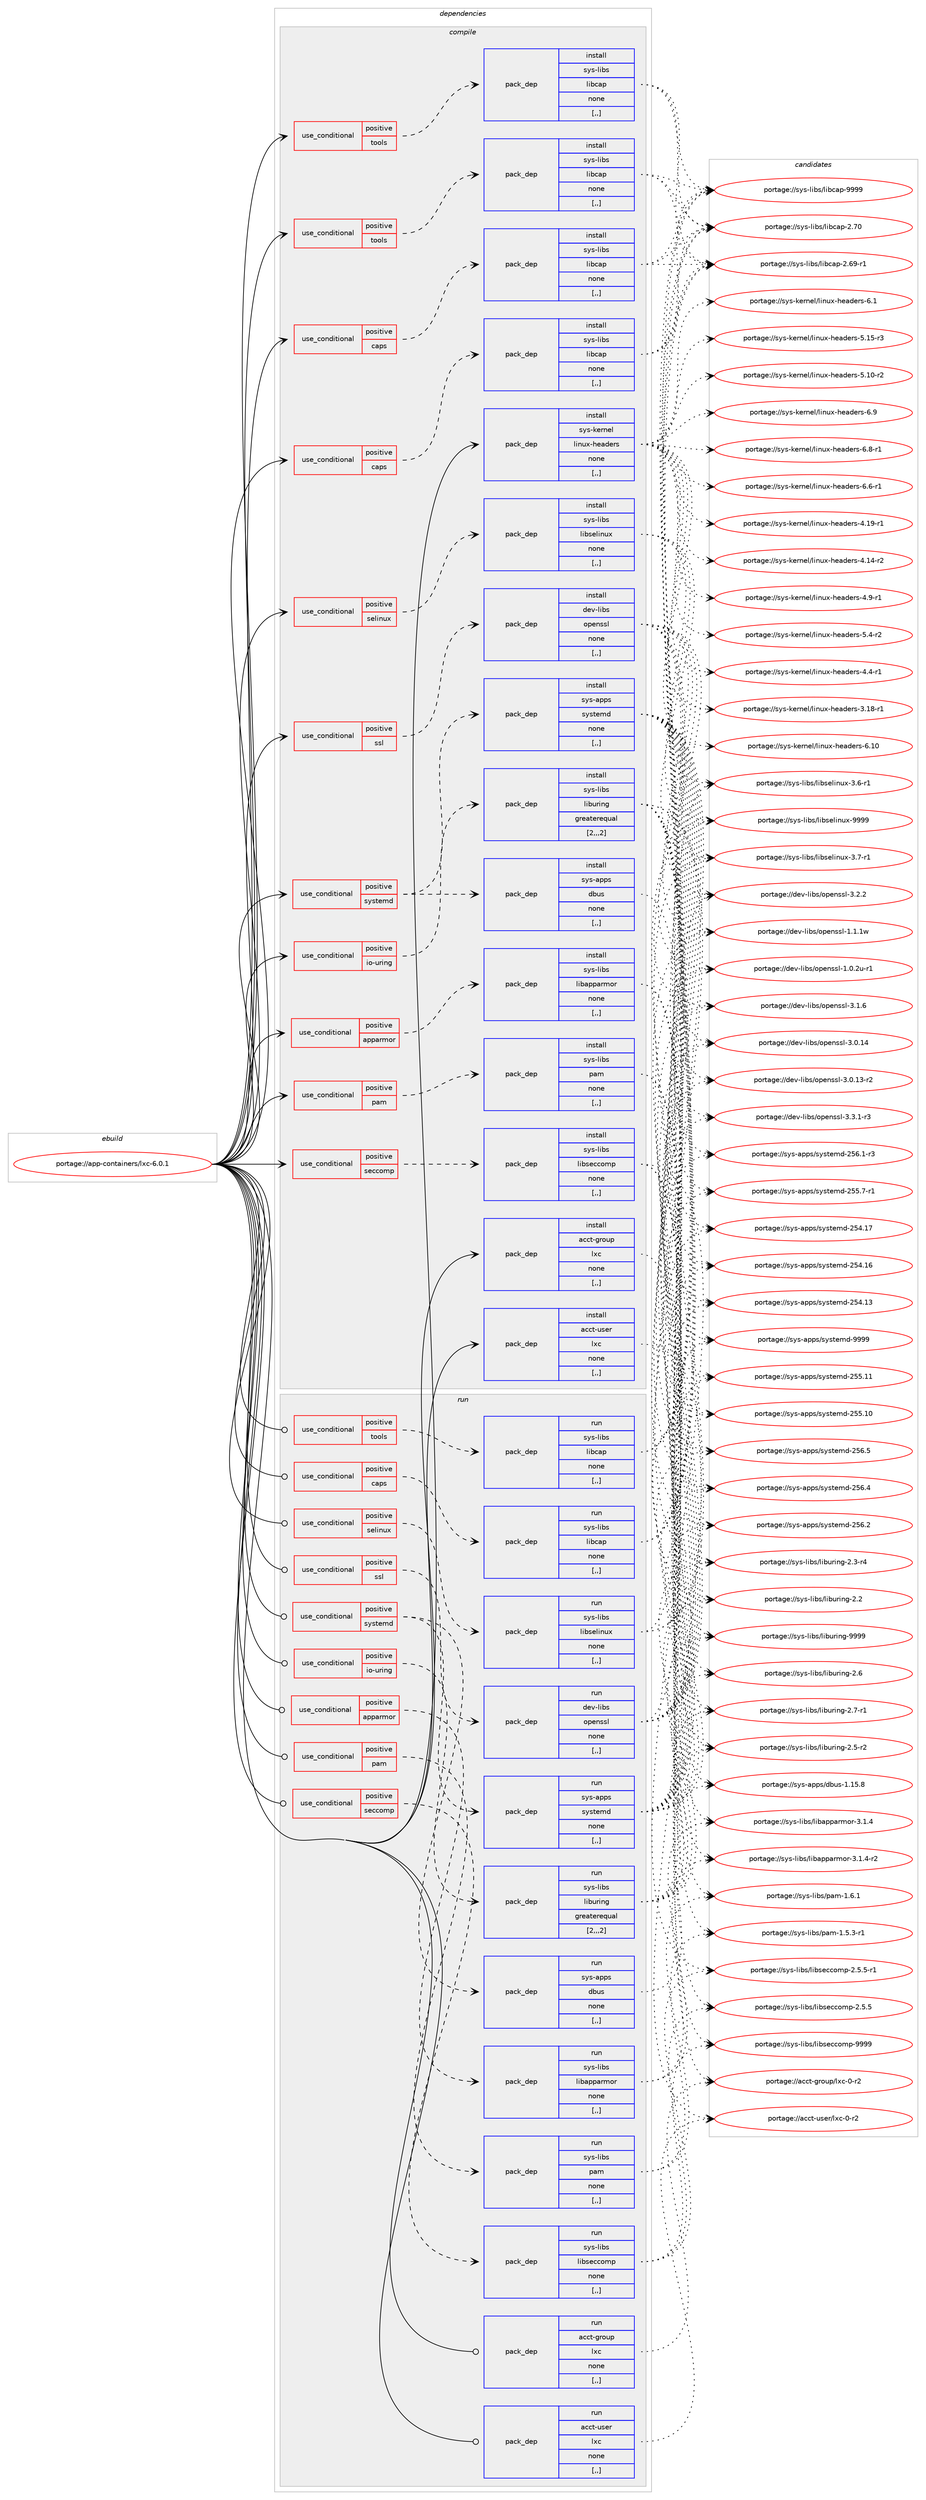 digraph prolog {

# *************
# Graph options
# *************

newrank=true;
concentrate=true;
compound=true;
graph [rankdir=LR,fontname=Helvetica,fontsize=10,ranksep=1.5];#, ranksep=2.5, nodesep=0.2];
edge  [arrowhead=vee];
node  [fontname=Helvetica,fontsize=10];

# **********
# The ebuild
# **********

subgraph cluster_leftcol {
color=gray;
label=<<i>ebuild</i>>;
id [label="portage://app-containers/lxc-6.0.1", color=red, width=4, href="../app-containers/lxc-6.0.1.svg"];
}

# ****************
# The dependencies
# ****************

subgraph cluster_midcol {
color=gray;
label=<<i>dependencies</i>>;
subgraph cluster_compile {
fillcolor="#eeeeee";
style=filled;
label=<<i>compile</i>>;
subgraph cond132975 {
dependency505365 [label=<<TABLE BORDER="0" CELLBORDER="1" CELLSPACING="0" CELLPADDING="4"><TR><TD ROWSPAN="3" CELLPADDING="10">use_conditional</TD></TR><TR><TD>positive</TD></TR><TR><TD>apparmor</TD></TR></TABLE>>, shape=none, color=red];
subgraph pack368727 {
dependency505366 [label=<<TABLE BORDER="0" CELLBORDER="1" CELLSPACING="0" CELLPADDING="4" WIDTH="220"><TR><TD ROWSPAN="6" CELLPADDING="30">pack_dep</TD></TR><TR><TD WIDTH="110">install</TD></TR><TR><TD>sys-libs</TD></TR><TR><TD>libapparmor</TD></TR><TR><TD>none</TD></TR><TR><TD>[,,]</TD></TR></TABLE>>, shape=none, color=blue];
}
dependency505365:e -> dependency505366:w [weight=20,style="dashed",arrowhead="vee"];
}
id:e -> dependency505365:w [weight=20,style="solid",arrowhead="vee"];
subgraph cond132976 {
dependency505367 [label=<<TABLE BORDER="0" CELLBORDER="1" CELLSPACING="0" CELLPADDING="4"><TR><TD ROWSPAN="3" CELLPADDING="10">use_conditional</TD></TR><TR><TD>positive</TD></TR><TR><TD>caps</TD></TR></TABLE>>, shape=none, color=red];
subgraph pack368728 {
dependency505368 [label=<<TABLE BORDER="0" CELLBORDER="1" CELLSPACING="0" CELLPADDING="4" WIDTH="220"><TR><TD ROWSPAN="6" CELLPADDING="30">pack_dep</TD></TR><TR><TD WIDTH="110">install</TD></TR><TR><TD>sys-libs</TD></TR><TR><TD>libcap</TD></TR><TR><TD>none</TD></TR><TR><TD>[,,]</TD></TR></TABLE>>, shape=none, color=blue];
}
dependency505367:e -> dependency505368:w [weight=20,style="dashed",arrowhead="vee"];
}
id:e -> dependency505367:w [weight=20,style="solid",arrowhead="vee"];
subgraph cond132977 {
dependency505369 [label=<<TABLE BORDER="0" CELLBORDER="1" CELLSPACING="0" CELLPADDING="4"><TR><TD ROWSPAN="3" CELLPADDING="10">use_conditional</TD></TR><TR><TD>positive</TD></TR><TR><TD>caps</TD></TR></TABLE>>, shape=none, color=red];
subgraph pack368729 {
dependency505370 [label=<<TABLE BORDER="0" CELLBORDER="1" CELLSPACING="0" CELLPADDING="4" WIDTH="220"><TR><TD ROWSPAN="6" CELLPADDING="30">pack_dep</TD></TR><TR><TD WIDTH="110">install</TD></TR><TR><TD>sys-libs</TD></TR><TR><TD>libcap</TD></TR><TR><TD>none</TD></TR><TR><TD>[,,]</TD></TR></TABLE>>, shape=none, color=blue];
}
dependency505369:e -> dependency505370:w [weight=20,style="dashed",arrowhead="vee"];
}
id:e -> dependency505369:w [weight=20,style="solid",arrowhead="vee"];
subgraph cond132978 {
dependency505371 [label=<<TABLE BORDER="0" CELLBORDER="1" CELLSPACING="0" CELLPADDING="4"><TR><TD ROWSPAN="3" CELLPADDING="10">use_conditional</TD></TR><TR><TD>positive</TD></TR><TR><TD>io-uring</TD></TR></TABLE>>, shape=none, color=red];
subgraph pack368730 {
dependency505372 [label=<<TABLE BORDER="0" CELLBORDER="1" CELLSPACING="0" CELLPADDING="4" WIDTH="220"><TR><TD ROWSPAN="6" CELLPADDING="30">pack_dep</TD></TR><TR><TD WIDTH="110">install</TD></TR><TR><TD>sys-libs</TD></TR><TR><TD>liburing</TD></TR><TR><TD>greaterequal</TD></TR><TR><TD>[2,,,2]</TD></TR></TABLE>>, shape=none, color=blue];
}
dependency505371:e -> dependency505372:w [weight=20,style="dashed",arrowhead="vee"];
}
id:e -> dependency505371:w [weight=20,style="solid",arrowhead="vee"];
subgraph cond132979 {
dependency505373 [label=<<TABLE BORDER="0" CELLBORDER="1" CELLSPACING="0" CELLPADDING="4"><TR><TD ROWSPAN="3" CELLPADDING="10">use_conditional</TD></TR><TR><TD>positive</TD></TR><TR><TD>pam</TD></TR></TABLE>>, shape=none, color=red];
subgraph pack368731 {
dependency505374 [label=<<TABLE BORDER="0" CELLBORDER="1" CELLSPACING="0" CELLPADDING="4" WIDTH="220"><TR><TD ROWSPAN="6" CELLPADDING="30">pack_dep</TD></TR><TR><TD WIDTH="110">install</TD></TR><TR><TD>sys-libs</TD></TR><TR><TD>pam</TD></TR><TR><TD>none</TD></TR><TR><TD>[,,]</TD></TR></TABLE>>, shape=none, color=blue];
}
dependency505373:e -> dependency505374:w [weight=20,style="dashed",arrowhead="vee"];
}
id:e -> dependency505373:w [weight=20,style="solid",arrowhead="vee"];
subgraph cond132980 {
dependency505375 [label=<<TABLE BORDER="0" CELLBORDER="1" CELLSPACING="0" CELLPADDING="4"><TR><TD ROWSPAN="3" CELLPADDING="10">use_conditional</TD></TR><TR><TD>positive</TD></TR><TR><TD>seccomp</TD></TR></TABLE>>, shape=none, color=red];
subgraph pack368732 {
dependency505376 [label=<<TABLE BORDER="0" CELLBORDER="1" CELLSPACING="0" CELLPADDING="4" WIDTH="220"><TR><TD ROWSPAN="6" CELLPADDING="30">pack_dep</TD></TR><TR><TD WIDTH="110">install</TD></TR><TR><TD>sys-libs</TD></TR><TR><TD>libseccomp</TD></TR><TR><TD>none</TD></TR><TR><TD>[,,]</TD></TR></TABLE>>, shape=none, color=blue];
}
dependency505375:e -> dependency505376:w [weight=20,style="dashed",arrowhead="vee"];
}
id:e -> dependency505375:w [weight=20,style="solid",arrowhead="vee"];
subgraph cond132981 {
dependency505377 [label=<<TABLE BORDER="0" CELLBORDER="1" CELLSPACING="0" CELLPADDING="4"><TR><TD ROWSPAN="3" CELLPADDING="10">use_conditional</TD></TR><TR><TD>positive</TD></TR><TR><TD>selinux</TD></TR></TABLE>>, shape=none, color=red];
subgraph pack368733 {
dependency505378 [label=<<TABLE BORDER="0" CELLBORDER="1" CELLSPACING="0" CELLPADDING="4" WIDTH="220"><TR><TD ROWSPAN="6" CELLPADDING="30">pack_dep</TD></TR><TR><TD WIDTH="110">install</TD></TR><TR><TD>sys-libs</TD></TR><TR><TD>libselinux</TD></TR><TR><TD>none</TD></TR><TR><TD>[,,]</TD></TR></TABLE>>, shape=none, color=blue];
}
dependency505377:e -> dependency505378:w [weight=20,style="dashed",arrowhead="vee"];
}
id:e -> dependency505377:w [weight=20,style="solid",arrowhead="vee"];
subgraph cond132982 {
dependency505379 [label=<<TABLE BORDER="0" CELLBORDER="1" CELLSPACING="0" CELLPADDING="4"><TR><TD ROWSPAN="3" CELLPADDING="10">use_conditional</TD></TR><TR><TD>positive</TD></TR><TR><TD>ssl</TD></TR></TABLE>>, shape=none, color=red];
subgraph pack368734 {
dependency505380 [label=<<TABLE BORDER="0" CELLBORDER="1" CELLSPACING="0" CELLPADDING="4" WIDTH="220"><TR><TD ROWSPAN="6" CELLPADDING="30">pack_dep</TD></TR><TR><TD WIDTH="110">install</TD></TR><TR><TD>dev-libs</TD></TR><TR><TD>openssl</TD></TR><TR><TD>none</TD></TR><TR><TD>[,,]</TD></TR></TABLE>>, shape=none, color=blue];
}
dependency505379:e -> dependency505380:w [weight=20,style="dashed",arrowhead="vee"];
}
id:e -> dependency505379:w [weight=20,style="solid",arrowhead="vee"];
subgraph cond132983 {
dependency505381 [label=<<TABLE BORDER="0" CELLBORDER="1" CELLSPACING="0" CELLPADDING="4"><TR><TD ROWSPAN="3" CELLPADDING="10">use_conditional</TD></TR><TR><TD>positive</TD></TR><TR><TD>systemd</TD></TR></TABLE>>, shape=none, color=red];
subgraph pack368735 {
dependency505382 [label=<<TABLE BORDER="0" CELLBORDER="1" CELLSPACING="0" CELLPADDING="4" WIDTH="220"><TR><TD ROWSPAN="6" CELLPADDING="30">pack_dep</TD></TR><TR><TD WIDTH="110">install</TD></TR><TR><TD>sys-apps</TD></TR><TR><TD>dbus</TD></TR><TR><TD>none</TD></TR><TR><TD>[,,]</TD></TR></TABLE>>, shape=none, color=blue];
}
dependency505381:e -> dependency505382:w [weight=20,style="dashed",arrowhead="vee"];
subgraph pack368736 {
dependency505383 [label=<<TABLE BORDER="0" CELLBORDER="1" CELLSPACING="0" CELLPADDING="4" WIDTH="220"><TR><TD ROWSPAN="6" CELLPADDING="30">pack_dep</TD></TR><TR><TD WIDTH="110">install</TD></TR><TR><TD>sys-apps</TD></TR><TR><TD>systemd</TD></TR><TR><TD>none</TD></TR><TR><TD>[,,]</TD></TR></TABLE>>, shape=none, color=blue];
}
dependency505381:e -> dependency505383:w [weight=20,style="dashed",arrowhead="vee"];
}
id:e -> dependency505381:w [weight=20,style="solid",arrowhead="vee"];
subgraph cond132984 {
dependency505384 [label=<<TABLE BORDER="0" CELLBORDER="1" CELLSPACING="0" CELLPADDING="4"><TR><TD ROWSPAN="3" CELLPADDING="10">use_conditional</TD></TR><TR><TD>positive</TD></TR><TR><TD>tools</TD></TR></TABLE>>, shape=none, color=red];
subgraph pack368737 {
dependency505385 [label=<<TABLE BORDER="0" CELLBORDER="1" CELLSPACING="0" CELLPADDING="4" WIDTH="220"><TR><TD ROWSPAN="6" CELLPADDING="30">pack_dep</TD></TR><TR><TD WIDTH="110">install</TD></TR><TR><TD>sys-libs</TD></TR><TR><TD>libcap</TD></TR><TR><TD>none</TD></TR><TR><TD>[,,]</TD></TR></TABLE>>, shape=none, color=blue];
}
dependency505384:e -> dependency505385:w [weight=20,style="dashed",arrowhead="vee"];
}
id:e -> dependency505384:w [weight=20,style="solid",arrowhead="vee"];
subgraph cond132985 {
dependency505386 [label=<<TABLE BORDER="0" CELLBORDER="1" CELLSPACING="0" CELLPADDING="4"><TR><TD ROWSPAN="3" CELLPADDING="10">use_conditional</TD></TR><TR><TD>positive</TD></TR><TR><TD>tools</TD></TR></TABLE>>, shape=none, color=red];
subgraph pack368738 {
dependency505387 [label=<<TABLE BORDER="0" CELLBORDER="1" CELLSPACING="0" CELLPADDING="4" WIDTH="220"><TR><TD ROWSPAN="6" CELLPADDING="30">pack_dep</TD></TR><TR><TD WIDTH="110">install</TD></TR><TR><TD>sys-libs</TD></TR><TR><TD>libcap</TD></TR><TR><TD>none</TD></TR><TR><TD>[,,]</TD></TR></TABLE>>, shape=none, color=blue];
}
dependency505386:e -> dependency505387:w [weight=20,style="dashed",arrowhead="vee"];
}
id:e -> dependency505386:w [weight=20,style="solid",arrowhead="vee"];
subgraph pack368739 {
dependency505388 [label=<<TABLE BORDER="0" CELLBORDER="1" CELLSPACING="0" CELLPADDING="4" WIDTH="220"><TR><TD ROWSPAN="6" CELLPADDING="30">pack_dep</TD></TR><TR><TD WIDTH="110">install</TD></TR><TR><TD>acct-group</TD></TR><TR><TD>lxc</TD></TR><TR><TD>none</TD></TR><TR><TD>[,,]</TD></TR></TABLE>>, shape=none, color=blue];
}
id:e -> dependency505388:w [weight=20,style="solid",arrowhead="vee"];
subgraph pack368740 {
dependency505389 [label=<<TABLE BORDER="0" CELLBORDER="1" CELLSPACING="0" CELLPADDING="4" WIDTH="220"><TR><TD ROWSPAN="6" CELLPADDING="30">pack_dep</TD></TR><TR><TD WIDTH="110">install</TD></TR><TR><TD>acct-user</TD></TR><TR><TD>lxc</TD></TR><TR><TD>none</TD></TR><TR><TD>[,,]</TD></TR></TABLE>>, shape=none, color=blue];
}
id:e -> dependency505389:w [weight=20,style="solid",arrowhead="vee"];
subgraph pack368741 {
dependency505390 [label=<<TABLE BORDER="0" CELLBORDER="1" CELLSPACING="0" CELLPADDING="4" WIDTH="220"><TR><TD ROWSPAN="6" CELLPADDING="30">pack_dep</TD></TR><TR><TD WIDTH="110">install</TD></TR><TR><TD>sys-kernel</TD></TR><TR><TD>linux-headers</TD></TR><TR><TD>none</TD></TR><TR><TD>[,,]</TD></TR></TABLE>>, shape=none, color=blue];
}
id:e -> dependency505390:w [weight=20,style="solid",arrowhead="vee"];
}
subgraph cluster_compileandrun {
fillcolor="#eeeeee";
style=filled;
label=<<i>compile and run</i>>;
}
subgraph cluster_run {
fillcolor="#eeeeee";
style=filled;
label=<<i>run</i>>;
subgraph cond132986 {
dependency505391 [label=<<TABLE BORDER="0" CELLBORDER="1" CELLSPACING="0" CELLPADDING="4"><TR><TD ROWSPAN="3" CELLPADDING="10">use_conditional</TD></TR><TR><TD>positive</TD></TR><TR><TD>apparmor</TD></TR></TABLE>>, shape=none, color=red];
subgraph pack368742 {
dependency505392 [label=<<TABLE BORDER="0" CELLBORDER="1" CELLSPACING="0" CELLPADDING="4" WIDTH="220"><TR><TD ROWSPAN="6" CELLPADDING="30">pack_dep</TD></TR><TR><TD WIDTH="110">run</TD></TR><TR><TD>sys-libs</TD></TR><TR><TD>libapparmor</TD></TR><TR><TD>none</TD></TR><TR><TD>[,,]</TD></TR></TABLE>>, shape=none, color=blue];
}
dependency505391:e -> dependency505392:w [weight=20,style="dashed",arrowhead="vee"];
}
id:e -> dependency505391:w [weight=20,style="solid",arrowhead="odot"];
subgraph cond132987 {
dependency505393 [label=<<TABLE BORDER="0" CELLBORDER="1" CELLSPACING="0" CELLPADDING="4"><TR><TD ROWSPAN="3" CELLPADDING="10">use_conditional</TD></TR><TR><TD>positive</TD></TR><TR><TD>caps</TD></TR></TABLE>>, shape=none, color=red];
subgraph pack368743 {
dependency505394 [label=<<TABLE BORDER="0" CELLBORDER="1" CELLSPACING="0" CELLPADDING="4" WIDTH="220"><TR><TD ROWSPAN="6" CELLPADDING="30">pack_dep</TD></TR><TR><TD WIDTH="110">run</TD></TR><TR><TD>sys-libs</TD></TR><TR><TD>libcap</TD></TR><TR><TD>none</TD></TR><TR><TD>[,,]</TD></TR></TABLE>>, shape=none, color=blue];
}
dependency505393:e -> dependency505394:w [weight=20,style="dashed",arrowhead="vee"];
}
id:e -> dependency505393:w [weight=20,style="solid",arrowhead="odot"];
subgraph cond132988 {
dependency505395 [label=<<TABLE BORDER="0" CELLBORDER="1" CELLSPACING="0" CELLPADDING="4"><TR><TD ROWSPAN="3" CELLPADDING="10">use_conditional</TD></TR><TR><TD>positive</TD></TR><TR><TD>io-uring</TD></TR></TABLE>>, shape=none, color=red];
subgraph pack368744 {
dependency505396 [label=<<TABLE BORDER="0" CELLBORDER="1" CELLSPACING="0" CELLPADDING="4" WIDTH="220"><TR><TD ROWSPAN="6" CELLPADDING="30">pack_dep</TD></TR><TR><TD WIDTH="110">run</TD></TR><TR><TD>sys-libs</TD></TR><TR><TD>liburing</TD></TR><TR><TD>greaterequal</TD></TR><TR><TD>[2,,,2]</TD></TR></TABLE>>, shape=none, color=blue];
}
dependency505395:e -> dependency505396:w [weight=20,style="dashed",arrowhead="vee"];
}
id:e -> dependency505395:w [weight=20,style="solid",arrowhead="odot"];
subgraph cond132989 {
dependency505397 [label=<<TABLE BORDER="0" CELLBORDER="1" CELLSPACING="0" CELLPADDING="4"><TR><TD ROWSPAN="3" CELLPADDING="10">use_conditional</TD></TR><TR><TD>positive</TD></TR><TR><TD>pam</TD></TR></TABLE>>, shape=none, color=red];
subgraph pack368745 {
dependency505398 [label=<<TABLE BORDER="0" CELLBORDER="1" CELLSPACING="0" CELLPADDING="4" WIDTH="220"><TR><TD ROWSPAN="6" CELLPADDING="30">pack_dep</TD></TR><TR><TD WIDTH="110">run</TD></TR><TR><TD>sys-libs</TD></TR><TR><TD>pam</TD></TR><TR><TD>none</TD></TR><TR><TD>[,,]</TD></TR></TABLE>>, shape=none, color=blue];
}
dependency505397:e -> dependency505398:w [weight=20,style="dashed",arrowhead="vee"];
}
id:e -> dependency505397:w [weight=20,style="solid",arrowhead="odot"];
subgraph cond132990 {
dependency505399 [label=<<TABLE BORDER="0" CELLBORDER="1" CELLSPACING="0" CELLPADDING="4"><TR><TD ROWSPAN="3" CELLPADDING="10">use_conditional</TD></TR><TR><TD>positive</TD></TR><TR><TD>seccomp</TD></TR></TABLE>>, shape=none, color=red];
subgraph pack368746 {
dependency505400 [label=<<TABLE BORDER="0" CELLBORDER="1" CELLSPACING="0" CELLPADDING="4" WIDTH="220"><TR><TD ROWSPAN="6" CELLPADDING="30">pack_dep</TD></TR><TR><TD WIDTH="110">run</TD></TR><TR><TD>sys-libs</TD></TR><TR><TD>libseccomp</TD></TR><TR><TD>none</TD></TR><TR><TD>[,,]</TD></TR></TABLE>>, shape=none, color=blue];
}
dependency505399:e -> dependency505400:w [weight=20,style="dashed",arrowhead="vee"];
}
id:e -> dependency505399:w [weight=20,style="solid",arrowhead="odot"];
subgraph cond132991 {
dependency505401 [label=<<TABLE BORDER="0" CELLBORDER="1" CELLSPACING="0" CELLPADDING="4"><TR><TD ROWSPAN="3" CELLPADDING="10">use_conditional</TD></TR><TR><TD>positive</TD></TR><TR><TD>selinux</TD></TR></TABLE>>, shape=none, color=red];
subgraph pack368747 {
dependency505402 [label=<<TABLE BORDER="0" CELLBORDER="1" CELLSPACING="0" CELLPADDING="4" WIDTH="220"><TR><TD ROWSPAN="6" CELLPADDING="30">pack_dep</TD></TR><TR><TD WIDTH="110">run</TD></TR><TR><TD>sys-libs</TD></TR><TR><TD>libselinux</TD></TR><TR><TD>none</TD></TR><TR><TD>[,,]</TD></TR></TABLE>>, shape=none, color=blue];
}
dependency505401:e -> dependency505402:w [weight=20,style="dashed",arrowhead="vee"];
}
id:e -> dependency505401:w [weight=20,style="solid",arrowhead="odot"];
subgraph cond132992 {
dependency505403 [label=<<TABLE BORDER="0" CELLBORDER="1" CELLSPACING="0" CELLPADDING="4"><TR><TD ROWSPAN="3" CELLPADDING="10">use_conditional</TD></TR><TR><TD>positive</TD></TR><TR><TD>ssl</TD></TR></TABLE>>, shape=none, color=red];
subgraph pack368748 {
dependency505404 [label=<<TABLE BORDER="0" CELLBORDER="1" CELLSPACING="0" CELLPADDING="4" WIDTH="220"><TR><TD ROWSPAN="6" CELLPADDING="30">pack_dep</TD></TR><TR><TD WIDTH="110">run</TD></TR><TR><TD>dev-libs</TD></TR><TR><TD>openssl</TD></TR><TR><TD>none</TD></TR><TR><TD>[,,]</TD></TR></TABLE>>, shape=none, color=blue];
}
dependency505403:e -> dependency505404:w [weight=20,style="dashed",arrowhead="vee"];
}
id:e -> dependency505403:w [weight=20,style="solid",arrowhead="odot"];
subgraph cond132993 {
dependency505405 [label=<<TABLE BORDER="0" CELLBORDER="1" CELLSPACING="0" CELLPADDING="4"><TR><TD ROWSPAN="3" CELLPADDING="10">use_conditional</TD></TR><TR><TD>positive</TD></TR><TR><TD>systemd</TD></TR></TABLE>>, shape=none, color=red];
subgraph pack368749 {
dependency505406 [label=<<TABLE BORDER="0" CELLBORDER="1" CELLSPACING="0" CELLPADDING="4" WIDTH="220"><TR><TD ROWSPAN="6" CELLPADDING="30">pack_dep</TD></TR><TR><TD WIDTH="110">run</TD></TR><TR><TD>sys-apps</TD></TR><TR><TD>dbus</TD></TR><TR><TD>none</TD></TR><TR><TD>[,,]</TD></TR></TABLE>>, shape=none, color=blue];
}
dependency505405:e -> dependency505406:w [weight=20,style="dashed",arrowhead="vee"];
subgraph pack368750 {
dependency505407 [label=<<TABLE BORDER="0" CELLBORDER="1" CELLSPACING="0" CELLPADDING="4" WIDTH="220"><TR><TD ROWSPAN="6" CELLPADDING="30">pack_dep</TD></TR><TR><TD WIDTH="110">run</TD></TR><TR><TD>sys-apps</TD></TR><TR><TD>systemd</TD></TR><TR><TD>none</TD></TR><TR><TD>[,,]</TD></TR></TABLE>>, shape=none, color=blue];
}
dependency505405:e -> dependency505407:w [weight=20,style="dashed",arrowhead="vee"];
}
id:e -> dependency505405:w [weight=20,style="solid",arrowhead="odot"];
subgraph cond132994 {
dependency505408 [label=<<TABLE BORDER="0" CELLBORDER="1" CELLSPACING="0" CELLPADDING="4"><TR><TD ROWSPAN="3" CELLPADDING="10">use_conditional</TD></TR><TR><TD>positive</TD></TR><TR><TD>tools</TD></TR></TABLE>>, shape=none, color=red];
subgraph pack368751 {
dependency505409 [label=<<TABLE BORDER="0" CELLBORDER="1" CELLSPACING="0" CELLPADDING="4" WIDTH="220"><TR><TD ROWSPAN="6" CELLPADDING="30">pack_dep</TD></TR><TR><TD WIDTH="110">run</TD></TR><TR><TD>sys-libs</TD></TR><TR><TD>libcap</TD></TR><TR><TD>none</TD></TR><TR><TD>[,,]</TD></TR></TABLE>>, shape=none, color=blue];
}
dependency505408:e -> dependency505409:w [weight=20,style="dashed",arrowhead="vee"];
}
id:e -> dependency505408:w [weight=20,style="solid",arrowhead="odot"];
subgraph pack368752 {
dependency505410 [label=<<TABLE BORDER="0" CELLBORDER="1" CELLSPACING="0" CELLPADDING="4" WIDTH="220"><TR><TD ROWSPAN="6" CELLPADDING="30">pack_dep</TD></TR><TR><TD WIDTH="110">run</TD></TR><TR><TD>acct-group</TD></TR><TR><TD>lxc</TD></TR><TR><TD>none</TD></TR><TR><TD>[,,]</TD></TR></TABLE>>, shape=none, color=blue];
}
id:e -> dependency505410:w [weight=20,style="solid",arrowhead="odot"];
subgraph pack368753 {
dependency505411 [label=<<TABLE BORDER="0" CELLBORDER="1" CELLSPACING="0" CELLPADDING="4" WIDTH="220"><TR><TD ROWSPAN="6" CELLPADDING="30">pack_dep</TD></TR><TR><TD WIDTH="110">run</TD></TR><TR><TD>acct-user</TD></TR><TR><TD>lxc</TD></TR><TR><TD>none</TD></TR><TR><TD>[,,]</TD></TR></TABLE>>, shape=none, color=blue];
}
id:e -> dependency505411:w [weight=20,style="solid",arrowhead="odot"];
}
}

# **************
# The candidates
# **************

subgraph cluster_choices {
rank=same;
color=gray;
label=<<i>candidates</i>>;

subgraph choice368727 {
color=black;
nodesep=1;
choice1151211154510810598115471081059897112112971141091111144551464946524511450 [label="portage://sys-libs/libapparmor-3.1.4-r2", color=red, width=4,href="../sys-libs/libapparmor-3.1.4-r2.svg"];
choice115121115451081059811547108105989711211297114109111114455146494652 [label="portage://sys-libs/libapparmor-3.1.4", color=red, width=4,href="../sys-libs/libapparmor-3.1.4.svg"];
dependency505366:e -> choice1151211154510810598115471081059897112112971141091111144551464946524511450:w [style=dotted,weight="100"];
dependency505366:e -> choice115121115451081059811547108105989711211297114109111114455146494652:w [style=dotted,weight="100"];
}
subgraph choice368728 {
color=black;
nodesep=1;
choice1151211154510810598115471081059899971124557575757 [label="portage://sys-libs/libcap-9999", color=red, width=4,href="../sys-libs/libcap-9999.svg"];
choice1151211154510810598115471081059899971124550465548 [label="portage://sys-libs/libcap-2.70", color=red, width=4,href="../sys-libs/libcap-2.70.svg"];
choice11512111545108105981154710810598999711245504654574511449 [label="portage://sys-libs/libcap-2.69-r1", color=red, width=4,href="../sys-libs/libcap-2.69-r1.svg"];
dependency505368:e -> choice1151211154510810598115471081059899971124557575757:w [style=dotted,weight="100"];
dependency505368:e -> choice1151211154510810598115471081059899971124550465548:w [style=dotted,weight="100"];
dependency505368:e -> choice11512111545108105981154710810598999711245504654574511449:w [style=dotted,weight="100"];
}
subgraph choice368729 {
color=black;
nodesep=1;
choice1151211154510810598115471081059899971124557575757 [label="portage://sys-libs/libcap-9999", color=red, width=4,href="../sys-libs/libcap-9999.svg"];
choice1151211154510810598115471081059899971124550465548 [label="portage://sys-libs/libcap-2.70", color=red, width=4,href="../sys-libs/libcap-2.70.svg"];
choice11512111545108105981154710810598999711245504654574511449 [label="portage://sys-libs/libcap-2.69-r1", color=red, width=4,href="../sys-libs/libcap-2.69-r1.svg"];
dependency505370:e -> choice1151211154510810598115471081059899971124557575757:w [style=dotted,weight="100"];
dependency505370:e -> choice1151211154510810598115471081059899971124550465548:w [style=dotted,weight="100"];
dependency505370:e -> choice11512111545108105981154710810598999711245504654574511449:w [style=dotted,weight="100"];
}
subgraph choice368730 {
color=black;
nodesep=1;
choice115121115451081059811547108105981171141051101034557575757 [label="portage://sys-libs/liburing-9999", color=red, width=4,href="../sys-libs/liburing-9999.svg"];
choice11512111545108105981154710810598117114105110103455046554511449 [label="portage://sys-libs/liburing-2.7-r1", color=red, width=4,href="../sys-libs/liburing-2.7-r1.svg"];
choice1151211154510810598115471081059811711410511010345504654 [label="portage://sys-libs/liburing-2.6", color=red, width=4,href="../sys-libs/liburing-2.6.svg"];
choice11512111545108105981154710810598117114105110103455046534511450 [label="portage://sys-libs/liburing-2.5-r2", color=red, width=4,href="../sys-libs/liburing-2.5-r2.svg"];
choice11512111545108105981154710810598117114105110103455046514511452 [label="portage://sys-libs/liburing-2.3-r4", color=red, width=4,href="../sys-libs/liburing-2.3-r4.svg"];
choice1151211154510810598115471081059811711410511010345504650 [label="portage://sys-libs/liburing-2.2", color=red, width=4,href="../sys-libs/liburing-2.2.svg"];
dependency505372:e -> choice115121115451081059811547108105981171141051101034557575757:w [style=dotted,weight="100"];
dependency505372:e -> choice11512111545108105981154710810598117114105110103455046554511449:w [style=dotted,weight="100"];
dependency505372:e -> choice1151211154510810598115471081059811711410511010345504654:w [style=dotted,weight="100"];
dependency505372:e -> choice11512111545108105981154710810598117114105110103455046534511450:w [style=dotted,weight="100"];
dependency505372:e -> choice11512111545108105981154710810598117114105110103455046514511452:w [style=dotted,weight="100"];
dependency505372:e -> choice1151211154510810598115471081059811711410511010345504650:w [style=dotted,weight="100"];
}
subgraph choice368731 {
color=black;
nodesep=1;
choice11512111545108105981154711297109454946544649 [label="portage://sys-libs/pam-1.6.1", color=red, width=4,href="../sys-libs/pam-1.6.1.svg"];
choice115121115451081059811547112971094549465346514511449 [label="portage://sys-libs/pam-1.5.3-r1", color=red, width=4,href="../sys-libs/pam-1.5.3-r1.svg"];
dependency505374:e -> choice11512111545108105981154711297109454946544649:w [style=dotted,weight="100"];
dependency505374:e -> choice115121115451081059811547112971094549465346514511449:w [style=dotted,weight="100"];
}
subgraph choice368732 {
color=black;
nodesep=1;
choice1151211154510810598115471081059811510199991111091124557575757 [label="portage://sys-libs/libseccomp-9999", color=red, width=4,href="../sys-libs/libseccomp-9999.svg"];
choice1151211154510810598115471081059811510199991111091124550465346534511449 [label="portage://sys-libs/libseccomp-2.5.5-r1", color=red, width=4,href="../sys-libs/libseccomp-2.5.5-r1.svg"];
choice115121115451081059811547108105981151019999111109112455046534653 [label="portage://sys-libs/libseccomp-2.5.5", color=red, width=4,href="../sys-libs/libseccomp-2.5.5.svg"];
dependency505376:e -> choice1151211154510810598115471081059811510199991111091124557575757:w [style=dotted,weight="100"];
dependency505376:e -> choice1151211154510810598115471081059811510199991111091124550465346534511449:w [style=dotted,weight="100"];
dependency505376:e -> choice115121115451081059811547108105981151019999111109112455046534653:w [style=dotted,weight="100"];
}
subgraph choice368733 {
color=black;
nodesep=1;
choice115121115451081059811547108105981151011081051101171204557575757 [label="portage://sys-libs/libselinux-9999", color=red, width=4,href="../sys-libs/libselinux-9999.svg"];
choice11512111545108105981154710810598115101108105110117120455146554511449 [label="portage://sys-libs/libselinux-3.7-r1", color=red, width=4,href="../sys-libs/libselinux-3.7-r1.svg"];
choice11512111545108105981154710810598115101108105110117120455146544511449 [label="portage://sys-libs/libselinux-3.6-r1", color=red, width=4,href="../sys-libs/libselinux-3.6-r1.svg"];
dependency505378:e -> choice115121115451081059811547108105981151011081051101171204557575757:w [style=dotted,weight="100"];
dependency505378:e -> choice11512111545108105981154710810598115101108105110117120455146554511449:w [style=dotted,weight="100"];
dependency505378:e -> choice11512111545108105981154710810598115101108105110117120455146544511449:w [style=dotted,weight="100"];
}
subgraph choice368734 {
color=black;
nodesep=1;
choice1001011184510810598115471111121011101151151084551465146494511451 [label="portage://dev-libs/openssl-3.3.1-r3", color=red, width=4,href="../dev-libs/openssl-3.3.1-r3.svg"];
choice100101118451081059811547111112101110115115108455146504650 [label="portage://dev-libs/openssl-3.2.2", color=red, width=4,href="../dev-libs/openssl-3.2.2.svg"];
choice100101118451081059811547111112101110115115108455146494654 [label="portage://dev-libs/openssl-3.1.6", color=red, width=4,href="../dev-libs/openssl-3.1.6.svg"];
choice10010111845108105981154711111210111011511510845514648464952 [label="portage://dev-libs/openssl-3.0.14", color=red, width=4,href="../dev-libs/openssl-3.0.14.svg"];
choice100101118451081059811547111112101110115115108455146484649514511450 [label="portage://dev-libs/openssl-3.0.13-r2", color=red, width=4,href="../dev-libs/openssl-3.0.13-r2.svg"];
choice100101118451081059811547111112101110115115108454946494649119 [label="portage://dev-libs/openssl-1.1.1w", color=red, width=4,href="../dev-libs/openssl-1.1.1w.svg"];
choice1001011184510810598115471111121011101151151084549464846501174511449 [label="portage://dev-libs/openssl-1.0.2u-r1", color=red, width=4,href="../dev-libs/openssl-1.0.2u-r1.svg"];
dependency505380:e -> choice1001011184510810598115471111121011101151151084551465146494511451:w [style=dotted,weight="100"];
dependency505380:e -> choice100101118451081059811547111112101110115115108455146504650:w [style=dotted,weight="100"];
dependency505380:e -> choice100101118451081059811547111112101110115115108455146494654:w [style=dotted,weight="100"];
dependency505380:e -> choice10010111845108105981154711111210111011511510845514648464952:w [style=dotted,weight="100"];
dependency505380:e -> choice100101118451081059811547111112101110115115108455146484649514511450:w [style=dotted,weight="100"];
dependency505380:e -> choice100101118451081059811547111112101110115115108454946494649119:w [style=dotted,weight="100"];
dependency505380:e -> choice1001011184510810598115471111121011101151151084549464846501174511449:w [style=dotted,weight="100"];
}
subgraph choice368735 {
color=black;
nodesep=1;
choice1151211154597112112115471009811711545494649534656 [label="portage://sys-apps/dbus-1.15.8", color=red, width=4,href="../sys-apps/dbus-1.15.8.svg"];
dependency505382:e -> choice1151211154597112112115471009811711545494649534656:w [style=dotted,weight="100"];
}
subgraph choice368736 {
color=black;
nodesep=1;
choice1151211154597112112115471151211151161011091004557575757 [label="portage://sys-apps/systemd-9999", color=red, width=4,href="../sys-apps/systemd-9999.svg"];
choice115121115459711211211547115121115116101109100455053544653 [label="portage://sys-apps/systemd-256.5", color=red, width=4,href="../sys-apps/systemd-256.5.svg"];
choice115121115459711211211547115121115116101109100455053544652 [label="portage://sys-apps/systemd-256.4", color=red, width=4,href="../sys-apps/systemd-256.4.svg"];
choice115121115459711211211547115121115116101109100455053544650 [label="portage://sys-apps/systemd-256.2", color=red, width=4,href="../sys-apps/systemd-256.2.svg"];
choice1151211154597112112115471151211151161011091004550535446494511451 [label="portage://sys-apps/systemd-256.1-r3", color=red, width=4,href="../sys-apps/systemd-256.1-r3.svg"];
choice11512111545971121121154711512111511610110910045505353464949 [label="portage://sys-apps/systemd-255.11", color=red, width=4,href="../sys-apps/systemd-255.11.svg"];
choice11512111545971121121154711512111511610110910045505353464948 [label="portage://sys-apps/systemd-255.10", color=red, width=4,href="../sys-apps/systemd-255.10.svg"];
choice1151211154597112112115471151211151161011091004550535346554511449 [label="portage://sys-apps/systemd-255.7-r1", color=red, width=4,href="../sys-apps/systemd-255.7-r1.svg"];
choice11512111545971121121154711512111511610110910045505352464955 [label="portage://sys-apps/systemd-254.17", color=red, width=4,href="../sys-apps/systemd-254.17.svg"];
choice11512111545971121121154711512111511610110910045505352464954 [label="portage://sys-apps/systemd-254.16", color=red, width=4,href="../sys-apps/systemd-254.16.svg"];
choice11512111545971121121154711512111511610110910045505352464951 [label="portage://sys-apps/systemd-254.13", color=red, width=4,href="../sys-apps/systemd-254.13.svg"];
dependency505383:e -> choice1151211154597112112115471151211151161011091004557575757:w [style=dotted,weight="100"];
dependency505383:e -> choice115121115459711211211547115121115116101109100455053544653:w [style=dotted,weight="100"];
dependency505383:e -> choice115121115459711211211547115121115116101109100455053544652:w [style=dotted,weight="100"];
dependency505383:e -> choice115121115459711211211547115121115116101109100455053544650:w [style=dotted,weight="100"];
dependency505383:e -> choice1151211154597112112115471151211151161011091004550535446494511451:w [style=dotted,weight="100"];
dependency505383:e -> choice11512111545971121121154711512111511610110910045505353464949:w [style=dotted,weight="100"];
dependency505383:e -> choice11512111545971121121154711512111511610110910045505353464948:w [style=dotted,weight="100"];
dependency505383:e -> choice1151211154597112112115471151211151161011091004550535346554511449:w [style=dotted,weight="100"];
dependency505383:e -> choice11512111545971121121154711512111511610110910045505352464955:w [style=dotted,weight="100"];
dependency505383:e -> choice11512111545971121121154711512111511610110910045505352464954:w [style=dotted,weight="100"];
dependency505383:e -> choice11512111545971121121154711512111511610110910045505352464951:w [style=dotted,weight="100"];
}
subgraph choice368737 {
color=black;
nodesep=1;
choice1151211154510810598115471081059899971124557575757 [label="portage://sys-libs/libcap-9999", color=red, width=4,href="../sys-libs/libcap-9999.svg"];
choice1151211154510810598115471081059899971124550465548 [label="portage://sys-libs/libcap-2.70", color=red, width=4,href="../sys-libs/libcap-2.70.svg"];
choice11512111545108105981154710810598999711245504654574511449 [label="portage://sys-libs/libcap-2.69-r1", color=red, width=4,href="../sys-libs/libcap-2.69-r1.svg"];
dependency505385:e -> choice1151211154510810598115471081059899971124557575757:w [style=dotted,weight="100"];
dependency505385:e -> choice1151211154510810598115471081059899971124550465548:w [style=dotted,weight="100"];
dependency505385:e -> choice11512111545108105981154710810598999711245504654574511449:w [style=dotted,weight="100"];
}
subgraph choice368738 {
color=black;
nodesep=1;
choice1151211154510810598115471081059899971124557575757 [label="portage://sys-libs/libcap-9999", color=red, width=4,href="../sys-libs/libcap-9999.svg"];
choice1151211154510810598115471081059899971124550465548 [label="portage://sys-libs/libcap-2.70", color=red, width=4,href="../sys-libs/libcap-2.70.svg"];
choice11512111545108105981154710810598999711245504654574511449 [label="portage://sys-libs/libcap-2.69-r1", color=red, width=4,href="../sys-libs/libcap-2.69-r1.svg"];
dependency505387:e -> choice1151211154510810598115471081059899971124557575757:w [style=dotted,weight="100"];
dependency505387:e -> choice1151211154510810598115471081059899971124550465548:w [style=dotted,weight="100"];
dependency505387:e -> choice11512111545108105981154710810598999711245504654574511449:w [style=dotted,weight="100"];
}
subgraph choice368739 {
color=black;
nodesep=1;
choice97999911645103114111117112471081209945484511450 [label="portage://acct-group/lxc-0-r2", color=red, width=4,href="../acct-group/lxc-0-r2.svg"];
dependency505388:e -> choice97999911645103114111117112471081209945484511450:w [style=dotted,weight="100"];
}
subgraph choice368740 {
color=black;
nodesep=1;
choice97999911645117115101114471081209945484511450 [label="portage://acct-user/lxc-0-r2", color=red, width=4,href="../acct-user/lxc-0-r2.svg"];
dependency505389:e -> choice97999911645117115101114471081209945484511450:w [style=dotted,weight="100"];
}
subgraph choice368741 {
color=black;
nodesep=1;
choice115121115451071011141101011084710810511011712045104101971001011141154554464948 [label="portage://sys-kernel/linux-headers-6.10", color=red, width=4,href="../sys-kernel/linux-headers-6.10.svg"];
choice1151211154510710111411010110847108105110117120451041019710010111411545544657 [label="portage://sys-kernel/linux-headers-6.9", color=red, width=4,href="../sys-kernel/linux-headers-6.9.svg"];
choice11512111545107101114110101108471081051101171204510410197100101114115455446564511449 [label="portage://sys-kernel/linux-headers-6.8-r1", color=red, width=4,href="../sys-kernel/linux-headers-6.8-r1.svg"];
choice11512111545107101114110101108471081051101171204510410197100101114115455446544511449 [label="portage://sys-kernel/linux-headers-6.6-r1", color=red, width=4,href="../sys-kernel/linux-headers-6.6-r1.svg"];
choice1151211154510710111411010110847108105110117120451041019710010111411545544649 [label="portage://sys-kernel/linux-headers-6.1", color=red, width=4,href="../sys-kernel/linux-headers-6.1.svg"];
choice1151211154510710111411010110847108105110117120451041019710010111411545534649534511451 [label="portage://sys-kernel/linux-headers-5.15-r3", color=red, width=4,href="../sys-kernel/linux-headers-5.15-r3.svg"];
choice1151211154510710111411010110847108105110117120451041019710010111411545534649484511450 [label="portage://sys-kernel/linux-headers-5.10-r2", color=red, width=4,href="../sys-kernel/linux-headers-5.10-r2.svg"];
choice11512111545107101114110101108471081051101171204510410197100101114115455346524511450 [label="portage://sys-kernel/linux-headers-5.4-r2", color=red, width=4,href="../sys-kernel/linux-headers-5.4-r2.svg"];
choice1151211154510710111411010110847108105110117120451041019710010111411545524649574511449 [label="portage://sys-kernel/linux-headers-4.19-r1", color=red, width=4,href="../sys-kernel/linux-headers-4.19-r1.svg"];
choice1151211154510710111411010110847108105110117120451041019710010111411545524649524511450 [label="portage://sys-kernel/linux-headers-4.14-r2", color=red, width=4,href="../sys-kernel/linux-headers-4.14-r2.svg"];
choice11512111545107101114110101108471081051101171204510410197100101114115455246574511449 [label="portage://sys-kernel/linux-headers-4.9-r1", color=red, width=4,href="../sys-kernel/linux-headers-4.9-r1.svg"];
choice11512111545107101114110101108471081051101171204510410197100101114115455246524511449 [label="portage://sys-kernel/linux-headers-4.4-r1", color=red, width=4,href="../sys-kernel/linux-headers-4.4-r1.svg"];
choice1151211154510710111411010110847108105110117120451041019710010111411545514649564511449 [label="portage://sys-kernel/linux-headers-3.18-r1", color=red, width=4,href="../sys-kernel/linux-headers-3.18-r1.svg"];
dependency505390:e -> choice115121115451071011141101011084710810511011712045104101971001011141154554464948:w [style=dotted,weight="100"];
dependency505390:e -> choice1151211154510710111411010110847108105110117120451041019710010111411545544657:w [style=dotted,weight="100"];
dependency505390:e -> choice11512111545107101114110101108471081051101171204510410197100101114115455446564511449:w [style=dotted,weight="100"];
dependency505390:e -> choice11512111545107101114110101108471081051101171204510410197100101114115455446544511449:w [style=dotted,weight="100"];
dependency505390:e -> choice1151211154510710111411010110847108105110117120451041019710010111411545544649:w [style=dotted,weight="100"];
dependency505390:e -> choice1151211154510710111411010110847108105110117120451041019710010111411545534649534511451:w [style=dotted,weight="100"];
dependency505390:e -> choice1151211154510710111411010110847108105110117120451041019710010111411545534649484511450:w [style=dotted,weight="100"];
dependency505390:e -> choice11512111545107101114110101108471081051101171204510410197100101114115455346524511450:w [style=dotted,weight="100"];
dependency505390:e -> choice1151211154510710111411010110847108105110117120451041019710010111411545524649574511449:w [style=dotted,weight="100"];
dependency505390:e -> choice1151211154510710111411010110847108105110117120451041019710010111411545524649524511450:w [style=dotted,weight="100"];
dependency505390:e -> choice11512111545107101114110101108471081051101171204510410197100101114115455246574511449:w [style=dotted,weight="100"];
dependency505390:e -> choice11512111545107101114110101108471081051101171204510410197100101114115455246524511449:w [style=dotted,weight="100"];
dependency505390:e -> choice1151211154510710111411010110847108105110117120451041019710010111411545514649564511449:w [style=dotted,weight="100"];
}
subgraph choice368742 {
color=black;
nodesep=1;
choice1151211154510810598115471081059897112112971141091111144551464946524511450 [label="portage://sys-libs/libapparmor-3.1.4-r2", color=red, width=4,href="../sys-libs/libapparmor-3.1.4-r2.svg"];
choice115121115451081059811547108105989711211297114109111114455146494652 [label="portage://sys-libs/libapparmor-3.1.4", color=red, width=4,href="../sys-libs/libapparmor-3.1.4.svg"];
dependency505392:e -> choice1151211154510810598115471081059897112112971141091111144551464946524511450:w [style=dotted,weight="100"];
dependency505392:e -> choice115121115451081059811547108105989711211297114109111114455146494652:w [style=dotted,weight="100"];
}
subgraph choice368743 {
color=black;
nodesep=1;
choice1151211154510810598115471081059899971124557575757 [label="portage://sys-libs/libcap-9999", color=red, width=4,href="../sys-libs/libcap-9999.svg"];
choice1151211154510810598115471081059899971124550465548 [label="portage://sys-libs/libcap-2.70", color=red, width=4,href="../sys-libs/libcap-2.70.svg"];
choice11512111545108105981154710810598999711245504654574511449 [label="portage://sys-libs/libcap-2.69-r1", color=red, width=4,href="../sys-libs/libcap-2.69-r1.svg"];
dependency505394:e -> choice1151211154510810598115471081059899971124557575757:w [style=dotted,weight="100"];
dependency505394:e -> choice1151211154510810598115471081059899971124550465548:w [style=dotted,weight="100"];
dependency505394:e -> choice11512111545108105981154710810598999711245504654574511449:w [style=dotted,weight="100"];
}
subgraph choice368744 {
color=black;
nodesep=1;
choice115121115451081059811547108105981171141051101034557575757 [label="portage://sys-libs/liburing-9999", color=red, width=4,href="../sys-libs/liburing-9999.svg"];
choice11512111545108105981154710810598117114105110103455046554511449 [label="portage://sys-libs/liburing-2.7-r1", color=red, width=4,href="../sys-libs/liburing-2.7-r1.svg"];
choice1151211154510810598115471081059811711410511010345504654 [label="portage://sys-libs/liburing-2.6", color=red, width=4,href="../sys-libs/liburing-2.6.svg"];
choice11512111545108105981154710810598117114105110103455046534511450 [label="portage://sys-libs/liburing-2.5-r2", color=red, width=4,href="../sys-libs/liburing-2.5-r2.svg"];
choice11512111545108105981154710810598117114105110103455046514511452 [label="portage://sys-libs/liburing-2.3-r4", color=red, width=4,href="../sys-libs/liburing-2.3-r4.svg"];
choice1151211154510810598115471081059811711410511010345504650 [label="portage://sys-libs/liburing-2.2", color=red, width=4,href="../sys-libs/liburing-2.2.svg"];
dependency505396:e -> choice115121115451081059811547108105981171141051101034557575757:w [style=dotted,weight="100"];
dependency505396:e -> choice11512111545108105981154710810598117114105110103455046554511449:w [style=dotted,weight="100"];
dependency505396:e -> choice1151211154510810598115471081059811711410511010345504654:w [style=dotted,weight="100"];
dependency505396:e -> choice11512111545108105981154710810598117114105110103455046534511450:w [style=dotted,weight="100"];
dependency505396:e -> choice11512111545108105981154710810598117114105110103455046514511452:w [style=dotted,weight="100"];
dependency505396:e -> choice1151211154510810598115471081059811711410511010345504650:w [style=dotted,weight="100"];
}
subgraph choice368745 {
color=black;
nodesep=1;
choice11512111545108105981154711297109454946544649 [label="portage://sys-libs/pam-1.6.1", color=red, width=4,href="../sys-libs/pam-1.6.1.svg"];
choice115121115451081059811547112971094549465346514511449 [label="portage://sys-libs/pam-1.5.3-r1", color=red, width=4,href="../sys-libs/pam-1.5.3-r1.svg"];
dependency505398:e -> choice11512111545108105981154711297109454946544649:w [style=dotted,weight="100"];
dependency505398:e -> choice115121115451081059811547112971094549465346514511449:w [style=dotted,weight="100"];
}
subgraph choice368746 {
color=black;
nodesep=1;
choice1151211154510810598115471081059811510199991111091124557575757 [label="portage://sys-libs/libseccomp-9999", color=red, width=4,href="../sys-libs/libseccomp-9999.svg"];
choice1151211154510810598115471081059811510199991111091124550465346534511449 [label="portage://sys-libs/libseccomp-2.5.5-r1", color=red, width=4,href="../sys-libs/libseccomp-2.5.5-r1.svg"];
choice115121115451081059811547108105981151019999111109112455046534653 [label="portage://sys-libs/libseccomp-2.5.5", color=red, width=4,href="../sys-libs/libseccomp-2.5.5.svg"];
dependency505400:e -> choice1151211154510810598115471081059811510199991111091124557575757:w [style=dotted,weight="100"];
dependency505400:e -> choice1151211154510810598115471081059811510199991111091124550465346534511449:w [style=dotted,weight="100"];
dependency505400:e -> choice115121115451081059811547108105981151019999111109112455046534653:w [style=dotted,weight="100"];
}
subgraph choice368747 {
color=black;
nodesep=1;
choice115121115451081059811547108105981151011081051101171204557575757 [label="portage://sys-libs/libselinux-9999", color=red, width=4,href="../sys-libs/libselinux-9999.svg"];
choice11512111545108105981154710810598115101108105110117120455146554511449 [label="portage://sys-libs/libselinux-3.7-r1", color=red, width=4,href="../sys-libs/libselinux-3.7-r1.svg"];
choice11512111545108105981154710810598115101108105110117120455146544511449 [label="portage://sys-libs/libselinux-3.6-r1", color=red, width=4,href="../sys-libs/libselinux-3.6-r1.svg"];
dependency505402:e -> choice115121115451081059811547108105981151011081051101171204557575757:w [style=dotted,weight="100"];
dependency505402:e -> choice11512111545108105981154710810598115101108105110117120455146554511449:w [style=dotted,weight="100"];
dependency505402:e -> choice11512111545108105981154710810598115101108105110117120455146544511449:w [style=dotted,weight="100"];
}
subgraph choice368748 {
color=black;
nodesep=1;
choice1001011184510810598115471111121011101151151084551465146494511451 [label="portage://dev-libs/openssl-3.3.1-r3", color=red, width=4,href="../dev-libs/openssl-3.3.1-r3.svg"];
choice100101118451081059811547111112101110115115108455146504650 [label="portage://dev-libs/openssl-3.2.2", color=red, width=4,href="../dev-libs/openssl-3.2.2.svg"];
choice100101118451081059811547111112101110115115108455146494654 [label="portage://dev-libs/openssl-3.1.6", color=red, width=4,href="../dev-libs/openssl-3.1.6.svg"];
choice10010111845108105981154711111210111011511510845514648464952 [label="portage://dev-libs/openssl-3.0.14", color=red, width=4,href="../dev-libs/openssl-3.0.14.svg"];
choice100101118451081059811547111112101110115115108455146484649514511450 [label="portage://dev-libs/openssl-3.0.13-r2", color=red, width=4,href="../dev-libs/openssl-3.0.13-r2.svg"];
choice100101118451081059811547111112101110115115108454946494649119 [label="portage://dev-libs/openssl-1.1.1w", color=red, width=4,href="../dev-libs/openssl-1.1.1w.svg"];
choice1001011184510810598115471111121011101151151084549464846501174511449 [label="portage://dev-libs/openssl-1.0.2u-r1", color=red, width=4,href="../dev-libs/openssl-1.0.2u-r1.svg"];
dependency505404:e -> choice1001011184510810598115471111121011101151151084551465146494511451:w [style=dotted,weight="100"];
dependency505404:e -> choice100101118451081059811547111112101110115115108455146504650:w [style=dotted,weight="100"];
dependency505404:e -> choice100101118451081059811547111112101110115115108455146494654:w [style=dotted,weight="100"];
dependency505404:e -> choice10010111845108105981154711111210111011511510845514648464952:w [style=dotted,weight="100"];
dependency505404:e -> choice100101118451081059811547111112101110115115108455146484649514511450:w [style=dotted,weight="100"];
dependency505404:e -> choice100101118451081059811547111112101110115115108454946494649119:w [style=dotted,weight="100"];
dependency505404:e -> choice1001011184510810598115471111121011101151151084549464846501174511449:w [style=dotted,weight="100"];
}
subgraph choice368749 {
color=black;
nodesep=1;
choice1151211154597112112115471009811711545494649534656 [label="portage://sys-apps/dbus-1.15.8", color=red, width=4,href="../sys-apps/dbus-1.15.8.svg"];
dependency505406:e -> choice1151211154597112112115471009811711545494649534656:w [style=dotted,weight="100"];
}
subgraph choice368750 {
color=black;
nodesep=1;
choice1151211154597112112115471151211151161011091004557575757 [label="portage://sys-apps/systemd-9999", color=red, width=4,href="../sys-apps/systemd-9999.svg"];
choice115121115459711211211547115121115116101109100455053544653 [label="portage://sys-apps/systemd-256.5", color=red, width=4,href="../sys-apps/systemd-256.5.svg"];
choice115121115459711211211547115121115116101109100455053544652 [label="portage://sys-apps/systemd-256.4", color=red, width=4,href="../sys-apps/systemd-256.4.svg"];
choice115121115459711211211547115121115116101109100455053544650 [label="portage://sys-apps/systemd-256.2", color=red, width=4,href="../sys-apps/systemd-256.2.svg"];
choice1151211154597112112115471151211151161011091004550535446494511451 [label="portage://sys-apps/systemd-256.1-r3", color=red, width=4,href="../sys-apps/systemd-256.1-r3.svg"];
choice11512111545971121121154711512111511610110910045505353464949 [label="portage://sys-apps/systemd-255.11", color=red, width=4,href="../sys-apps/systemd-255.11.svg"];
choice11512111545971121121154711512111511610110910045505353464948 [label="portage://sys-apps/systemd-255.10", color=red, width=4,href="../sys-apps/systemd-255.10.svg"];
choice1151211154597112112115471151211151161011091004550535346554511449 [label="portage://sys-apps/systemd-255.7-r1", color=red, width=4,href="../sys-apps/systemd-255.7-r1.svg"];
choice11512111545971121121154711512111511610110910045505352464955 [label="portage://sys-apps/systemd-254.17", color=red, width=4,href="../sys-apps/systemd-254.17.svg"];
choice11512111545971121121154711512111511610110910045505352464954 [label="portage://sys-apps/systemd-254.16", color=red, width=4,href="../sys-apps/systemd-254.16.svg"];
choice11512111545971121121154711512111511610110910045505352464951 [label="portage://sys-apps/systemd-254.13", color=red, width=4,href="../sys-apps/systemd-254.13.svg"];
dependency505407:e -> choice1151211154597112112115471151211151161011091004557575757:w [style=dotted,weight="100"];
dependency505407:e -> choice115121115459711211211547115121115116101109100455053544653:w [style=dotted,weight="100"];
dependency505407:e -> choice115121115459711211211547115121115116101109100455053544652:w [style=dotted,weight="100"];
dependency505407:e -> choice115121115459711211211547115121115116101109100455053544650:w [style=dotted,weight="100"];
dependency505407:e -> choice1151211154597112112115471151211151161011091004550535446494511451:w [style=dotted,weight="100"];
dependency505407:e -> choice11512111545971121121154711512111511610110910045505353464949:w [style=dotted,weight="100"];
dependency505407:e -> choice11512111545971121121154711512111511610110910045505353464948:w [style=dotted,weight="100"];
dependency505407:e -> choice1151211154597112112115471151211151161011091004550535346554511449:w [style=dotted,weight="100"];
dependency505407:e -> choice11512111545971121121154711512111511610110910045505352464955:w [style=dotted,weight="100"];
dependency505407:e -> choice11512111545971121121154711512111511610110910045505352464954:w [style=dotted,weight="100"];
dependency505407:e -> choice11512111545971121121154711512111511610110910045505352464951:w [style=dotted,weight="100"];
}
subgraph choice368751 {
color=black;
nodesep=1;
choice1151211154510810598115471081059899971124557575757 [label="portage://sys-libs/libcap-9999", color=red, width=4,href="../sys-libs/libcap-9999.svg"];
choice1151211154510810598115471081059899971124550465548 [label="portage://sys-libs/libcap-2.70", color=red, width=4,href="../sys-libs/libcap-2.70.svg"];
choice11512111545108105981154710810598999711245504654574511449 [label="portage://sys-libs/libcap-2.69-r1", color=red, width=4,href="../sys-libs/libcap-2.69-r1.svg"];
dependency505409:e -> choice1151211154510810598115471081059899971124557575757:w [style=dotted,weight="100"];
dependency505409:e -> choice1151211154510810598115471081059899971124550465548:w [style=dotted,weight="100"];
dependency505409:e -> choice11512111545108105981154710810598999711245504654574511449:w [style=dotted,weight="100"];
}
subgraph choice368752 {
color=black;
nodesep=1;
choice97999911645103114111117112471081209945484511450 [label="portage://acct-group/lxc-0-r2", color=red, width=4,href="../acct-group/lxc-0-r2.svg"];
dependency505410:e -> choice97999911645103114111117112471081209945484511450:w [style=dotted,weight="100"];
}
subgraph choice368753 {
color=black;
nodesep=1;
choice97999911645117115101114471081209945484511450 [label="portage://acct-user/lxc-0-r2", color=red, width=4,href="../acct-user/lxc-0-r2.svg"];
dependency505411:e -> choice97999911645117115101114471081209945484511450:w [style=dotted,weight="100"];
}
}

}
